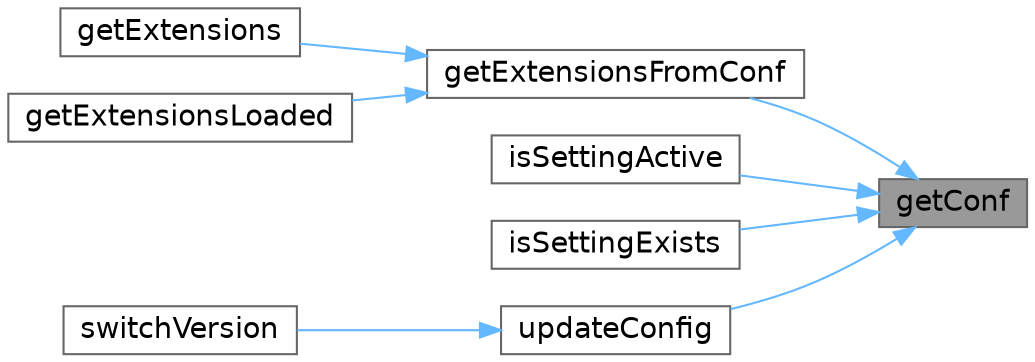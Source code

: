 digraph "getConf"
{
 // LATEX_PDF_SIZE
  bgcolor="transparent";
  edge [fontname=Helvetica,fontsize=14,labelfontname=Helvetica,labelfontsize=14];
  node [fontname=Helvetica,fontsize=14,shape=box,height=0.2,width=0.4];
  rankdir="RL";
  Node1 [id="Node000001",label="getConf",height=0.2,width=0.4,color="gray40", fillcolor="grey60", style="filled", fontcolor="black",tooltip=" "];
  Node1 -> Node2 [id="edge1_Node000001_Node000002",dir="back",color="steelblue1",style="solid",tooltip=" "];
  Node2 [id="Node000002",label="getExtensionsFromConf",height=0.2,width=0.4,color="grey40", fillcolor="white", style="filled",URL="$dc/db3/classBinPhp.html#a52441f261f887cc09f58c57bf9f45e87",tooltip=" "];
  Node2 -> Node3 [id="edge2_Node000002_Node000003",dir="back",color="steelblue1",style="solid",tooltip=" "];
  Node3 [id="Node000003",label="getExtensions",height=0.2,width=0.4,color="grey40", fillcolor="white", style="filled",URL="$dc/db3/classBinPhp.html#a0bf1cdb692f876fae6acd2bfbb548244",tooltip=" "];
  Node2 -> Node4 [id="edge3_Node000002_Node000004",dir="back",color="steelblue1",style="solid",tooltip=" "];
  Node4 [id="Node000004",label="getExtensionsLoaded",height=0.2,width=0.4,color="grey40", fillcolor="white", style="filled",URL="$dc/db3/classBinPhp.html#adcf0ab259b6b12cfff945eca7a08add9",tooltip=" "];
  Node1 -> Node5 [id="edge4_Node000001_Node000005",dir="back",color="steelblue1",style="solid",tooltip=" "];
  Node5 [id="Node000005",label="isSettingActive",height=0.2,width=0.4,color="grey40", fillcolor="white", style="filled",URL="$dc/db3/classBinPhp.html#ac248862039a3b79de654b086e272bd50",tooltip=" "];
  Node1 -> Node6 [id="edge5_Node000001_Node000006",dir="back",color="steelblue1",style="solid",tooltip=" "];
  Node6 [id="Node000006",label="isSettingExists",height=0.2,width=0.4,color="grey40", fillcolor="white", style="filled",URL="$dc/db3/classBinPhp.html#aa68047ad1f9f8da7d03405aa85763dca",tooltip=" "];
  Node1 -> Node7 [id="edge6_Node000001_Node000007",dir="back",color="steelblue1",style="solid",tooltip=" "];
  Node7 [id="Node000007",label="updateConfig",height=0.2,width=0.4,color="grey40", fillcolor="white", style="filled",URL="$dc/db3/classBinPhp.html#a4ca4942bd159e981d98bae05e134855d",tooltip=" "];
  Node7 -> Node8 [id="edge7_Node000007_Node000008",dir="back",color="steelblue1",style="solid",tooltip=" "];
  Node8 [id="Node000008",label="switchVersion",height=0.2,width=0.4,color="grey40", fillcolor="white", style="filled",URL="$dc/db3/classBinPhp.html#a5f33c33705dd268ad4799ceeacc8eec3",tooltip=" "];
}
